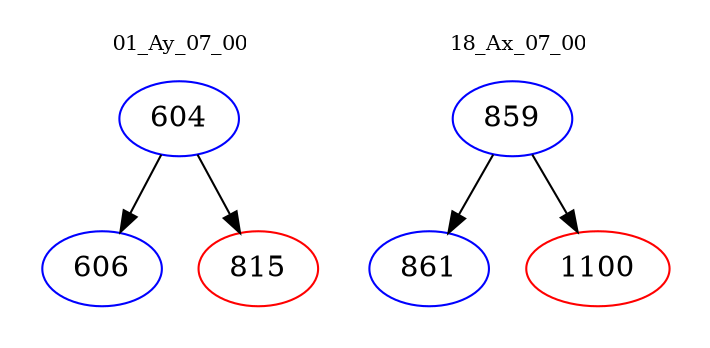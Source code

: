 digraph{
subgraph cluster_0 {
color = white
label = "01_Ay_07_00";
fontsize=10;
T0_604 [label="604", color="blue"]
T0_604 -> T0_606 [color="black"]
T0_606 [label="606", color="blue"]
T0_604 -> T0_815 [color="black"]
T0_815 [label="815", color="red"]
}
subgraph cluster_1 {
color = white
label = "18_Ax_07_00";
fontsize=10;
T1_859 [label="859", color="blue"]
T1_859 -> T1_861 [color="black"]
T1_861 [label="861", color="blue"]
T1_859 -> T1_1100 [color="black"]
T1_1100 [label="1100", color="red"]
}
}
